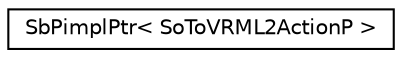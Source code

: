 digraph "Graphical Class Hierarchy"
{
 // LATEX_PDF_SIZE
  edge [fontname="Helvetica",fontsize="10",labelfontname="Helvetica",labelfontsize="10"];
  node [fontname="Helvetica",fontsize="10",shape=record];
  rankdir="LR";
  Node0 [label="SbPimplPtr\< SoToVRML2ActionP \>",height=0.2,width=0.4,color="black", fillcolor="white", style="filled",URL="$classSbPimplPtr.html",tooltip=" "];
}
